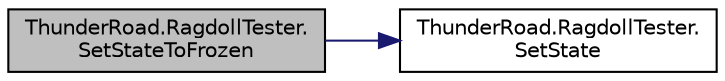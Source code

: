 digraph "ThunderRoad.RagdollTester.SetStateToFrozen"
{
 // LATEX_PDF_SIZE
  edge [fontname="Helvetica",fontsize="10",labelfontname="Helvetica",labelfontsize="10"];
  node [fontname="Helvetica",fontsize="10",shape=record];
  rankdir="LR";
  Node1 [label="ThunderRoad.RagdollTester.\lSetStateToFrozen",height=0.2,width=0.4,color="black", fillcolor="grey75", style="filled", fontcolor="black",tooltip="Sets the state to frozen."];
  Node1 -> Node2 [color="midnightblue",fontsize="10",style="solid",fontname="Helvetica"];
  Node2 [label="ThunderRoad.RagdollTester.\lSetState",height=0.2,width=0.4,color="black", fillcolor="white", style="filled",URL="$class_thunder_road_1_1_ragdoll_tester.html#ae674279e61c62eaafddab65306138fb0",tooltip="Sets the state."];
}
